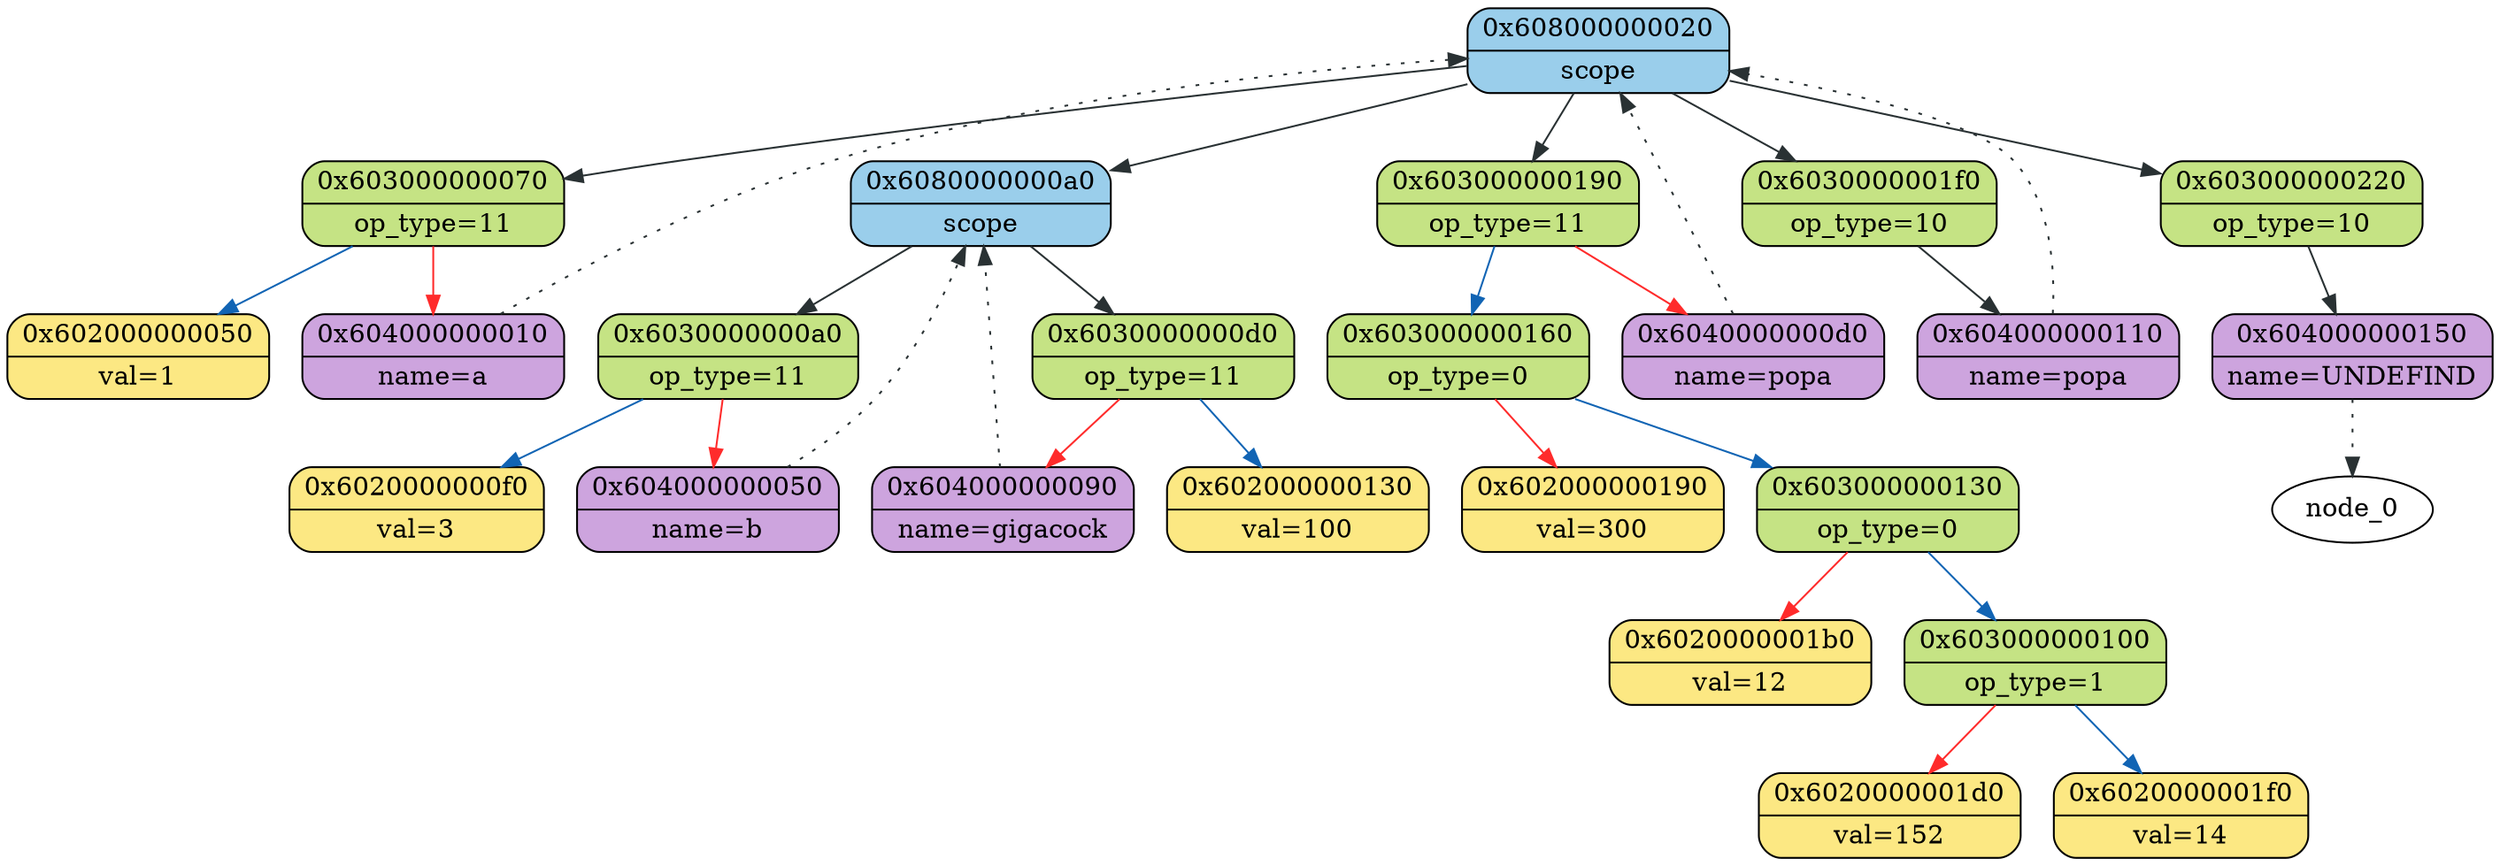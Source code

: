 digraph
{
    node_0x608000000020[shape = Mrecord, label = "{{0x608000000020} | {scope}}", style = "filled", fillcolor = "#9ACEEB"];
    node_0x603000000070[shape = Mrecord, label = "{{0x603000000070} | {op_type=11}}", style = "filled", fillcolor = "#C5E384"];
    node_0x604000000010[shape = Mrecord, label = "{{0x604000000010} | {name=a}}", style = "filled", fillcolor = "#CDA4DE"];
    node_0x604000000010->node_0x608000000020 [ style = "dotted", color = "#293133"];
    node_0x602000000050[shape = Mrecord, label = "{{0x602000000050} | {val=1}}", style = "filled", fillcolor = "#FCE883"];
    node_0x603000000070->node_0x604000000010 [color = "#FF2B2B"];
    node_0x603000000070->node_0x602000000050 [color = "#1164B4"];
    node_0x608000000020->node_0x603000000070 [color = "#293133"];
    node_0x6080000000a0[shape = Mrecord, label = "{{0x6080000000a0} | {scope}}", style = "filled", fillcolor = "#9ACEEB"];
    node_0x6030000000a0[shape = Mrecord, label = "{{0x6030000000a0} | {op_type=11}}", style = "filled", fillcolor = "#C5E384"];
    node_0x604000000050[shape = Mrecord, label = "{{0x604000000050} | {name=b}}", style = "filled", fillcolor = "#CDA4DE"];
    node_0x604000000050->node_0x6080000000a0 [ style = "dotted", color = "#293133"];
    node_0x6020000000f0[shape = Mrecord, label = "{{0x6020000000f0} | {val=3}}", style = "filled", fillcolor = "#FCE883"];
    node_0x6030000000a0->node_0x604000000050 [color = "#FF2B2B"];
    node_0x6030000000a0->node_0x6020000000f0 [color = "#1164B4"];
    node_0x6080000000a0->node_0x6030000000a0 [color = "#293133"];
    node_0x6030000000d0[shape = Mrecord, label = "{{0x6030000000d0} | {op_type=11}}", style = "filled", fillcolor = "#C5E384"];
    node_0x604000000090[shape = Mrecord, label = "{{0x604000000090} | {name=gigacock}}", style = "filled", fillcolor = "#CDA4DE"];
    node_0x604000000090->node_0x6080000000a0 [ style = "dotted", color = "#293133"];
    node_0x602000000130[shape = Mrecord, label = "{{0x602000000130} | {val=100}}", style = "filled", fillcolor = "#FCE883"];
    node_0x6030000000d0->node_0x604000000090 [color = "#FF2B2B"];
    node_0x6030000000d0->node_0x602000000130 [color = "#1164B4"];
    node_0x6080000000a0->node_0x6030000000d0 [color = "#293133"];
    node_0x608000000020->node_0x6080000000a0 [color = "#293133"];
    node_0x603000000190[shape = Mrecord, label = "{{0x603000000190} | {op_type=11}}", style = "filled", fillcolor = "#C5E384"];
    node_0x6040000000d0[shape = Mrecord, label = "{{0x6040000000d0} | {name=popa}}", style = "filled", fillcolor = "#CDA4DE"];
    node_0x6040000000d0->node_0x608000000020 [ style = "dotted", color = "#293133"];
    node_0x603000000160[shape = Mrecord, label = "{{0x603000000160} | {op_type=0}}", style = "filled", fillcolor = "#C5E384"];
    node_0x602000000190[shape = Mrecord, label = "{{0x602000000190} | {val=300}}", style = "filled", fillcolor = "#FCE883"];
    node_0x603000000130[shape = Mrecord, label = "{{0x603000000130} | {op_type=0}}", style = "filled", fillcolor = "#C5E384"];
    node_0x6020000001b0[shape = Mrecord, label = "{{0x6020000001b0} | {val=12}}", style = "filled", fillcolor = "#FCE883"];
    node_0x603000000100[shape = Mrecord, label = "{{0x603000000100} | {op_type=1}}", style = "filled", fillcolor = "#C5E384"];
    node_0x6020000001d0[shape = Mrecord, label = "{{0x6020000001d0} | {val=152}}", style = "filled", fillcolor = "#FCE883"];
    node_0x6020000001f0[shape = Mrecord, label = "{{0x6020000001f0} | {val=14}}", style = "filled", fillcolor = "#FCE883"];
    node_0x603000000100->node_0x6020000001d0 [color = "#FF2B2B"];
    node_0x603000000100->node_0x6020000001f0 [color = "#1164B4"];
    node_0x603000000130->node_0x6020000001b0 [color = "#FF2B2B"];
    node_0x603000000130->node_0x603000000100 [color = "#1164B4"];
    node_0x603000000160->node_0x602000000190 [color = "#FF2B2B"];
    node_0x603000000160->node_0x603000000130 [color = "#1164B4"];
    node_0x603000000190->node_0x6040000000d0 [color = "#FF2B2B"];
    node_0x603000000190->node_0x603000000160 [color = "#1164B4"];
    node_0x608000000020->node_0x603000000190 [color = "#293133"];
    node_0x6030000001f0[shape = Mrecord, label = "{{0x6030000001f0} | {op_type=10}}", style = "filled", fillcolor = "#C5E384"];
    node_0x604000000110[shape = Mrecord, label = "{{0x604000000110} | {name=popa}}", style = "filled", fillcolor = "#CDA4DE"];
    node_0x604000000110->node_0x608000000020 [ style = "dotted", color = "#293133"];
    node_0x6030000001f0->node_0x604000000110 [color = "#293133"];
    node_0x608000000020->node_0x6030000001f0 [color = "#293133"];
    node_0x603000000220[shape = Mrecord, label = "{{0x603000000220} | {op_type=10}}", style = "filled", fillcolor = "#C5E384"];
    node_0x604000000150[shape = Mrecord, label = "{{0x604000000150} | {name=UNDEFIND}}", style = "filled", fillcolor = "#CDA4DE"];
    node_0x604000000150->node_0 [ style = "dotted", color = "#293133"];
    node_0x603000000220->node_0x604000000150 [color = "#293133"];
    node_0x608000000020->node_0x603000000220 [color = "#293133"];
}